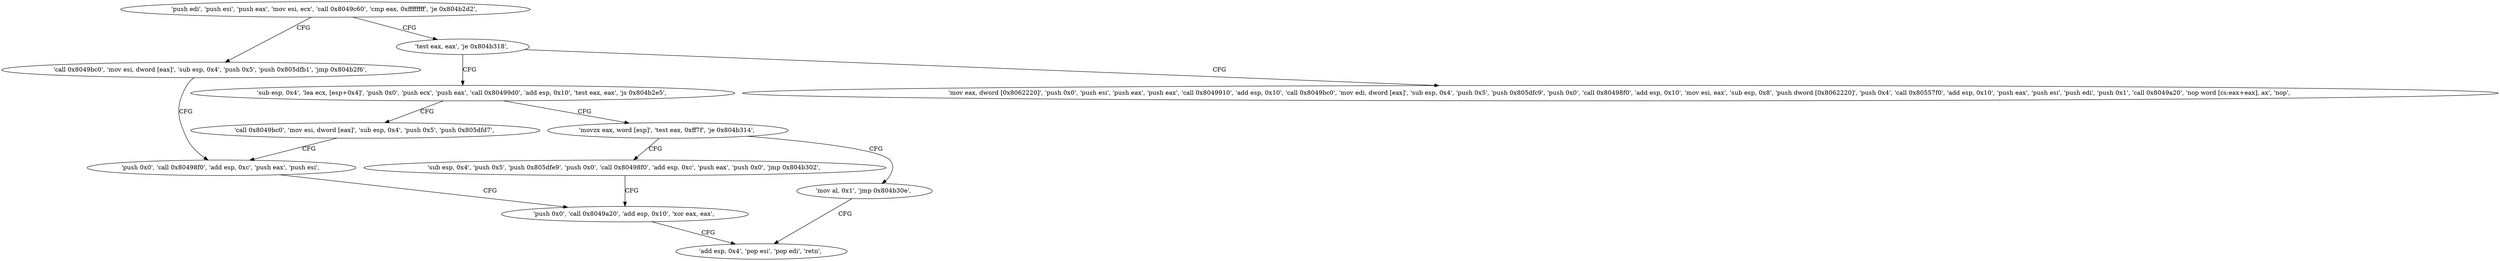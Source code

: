 digraph "func" {
"134525568" [label = "'push edi', 'push esi', 'push eax', 'mov esi, ecx', 'call 0x8049c60', 'cmp eax, 0xffffffff', 'je 0x804b2d2', " ]
"134525650" [label = "'call 0x8049bc0', 'mov esi, dword [eax]', 'sub esp, 0x4', 'push 0x5', 'push 0x805dfb1', 'jmp 0x804b2f6', " ]
"134525583" [label = "'test eax, eax', 'je 0x804b318', " ]
"134525686" [label = "'push 0x0', 'call 0x80498f0', 'add esp, 0xc', 'push eax', 'push esi', " ]
"134525720" [label = "'mov eax, dword [0x8062220]', 'push 0x0', 'push esi', 'push eax', 'push eax', 'call 0x8049910', 'add esp, 0x10', 'call 0x8049bc0', 'mov edi, dword [eax]', 'sub esp, 0x4', 'push 0x5', 'push 0x805dfc9', 'push 0x0', 'call 0x80498f0', 'add esp, 0x10', 'mov esi, eax', 'sub esp, 0x8', 'push dword [0x8062220]', 'push 0x4', 'call 0x80557f0', 'add esp, 0x10', 'push eax', 'push esi', 'push edi', 'push 0x1', 'call 0x8049a20', 'nop word [cs:eax+eax], ax', 'nop', " ]
"134525591" [label = "'sub esp, 0x4', 'lea ecx, [esp+0x4]', 'push 0x0', 'push ecx', 'push eax', 'call 0x80499d0', 'add esp, 0x10', 'test eax, eax', 'js 0x804b2e5', " ]
"134525698" [label = "'push 0x0', 'call 0x8049a20', 'add esp, 0x10', 'xor eax, eax', " ]
"134525669" [label = "'call 0x8049bc0', 'mov esi, dword [eax]', 'sub esp, 0x4', 'push 0x5', 'push 0x805dfd7', " ]
"134525614" [label = "'movzx eax, word [esp]', 'test eax, 0xff7f', 'je 0x804b314', " ]
"134525716" [label = "'mov al, 0x1', 'jmp 0x804b30e', " ]
"134525625" [label = "'sub esp, 0x4', 'push 0x5', 'push 0x805dfe9', 'push 0x0', 'call 0x80498f0', 'add esp, 0xc', 'push eax', 'push 0x0', 'jmp 0x804b302', " ]
"134525710" [label = "'add esp, 0x4', 'pop esi', 'pop edi', 'retn', " ]
"134525568" -> "134525650" [ label = "CFG" ]
"134525568" -> "134525583" [ label = "CFG" ]
"134525650" -> "134525686" [ label = "CFG" ]
"134525583" -> "134525720" [ label = "CFG" ]
"134525583" -> "134525591" [ label = "CFG" ]
"134525686" -> "134525698" [ label = "CFG" ]
"134525591" -> "134525669" [ label = "CFG" ]
"134525591" -> "134525614" [ label = "CFG" ]
"134525698" -> "134525710" [ label = "CFG" ]
"134525669" -> "134525686" [ label = "CFG" ]
"134525614" -> "134525716" [ label = "CFG" ]
"134525614" -> "134525625" [ label = "CFG" ]
"134525716" -> "134525710" [ label = "CFG" ]
"134525625" -> "134525698" [ label = "CFG" ]
}
